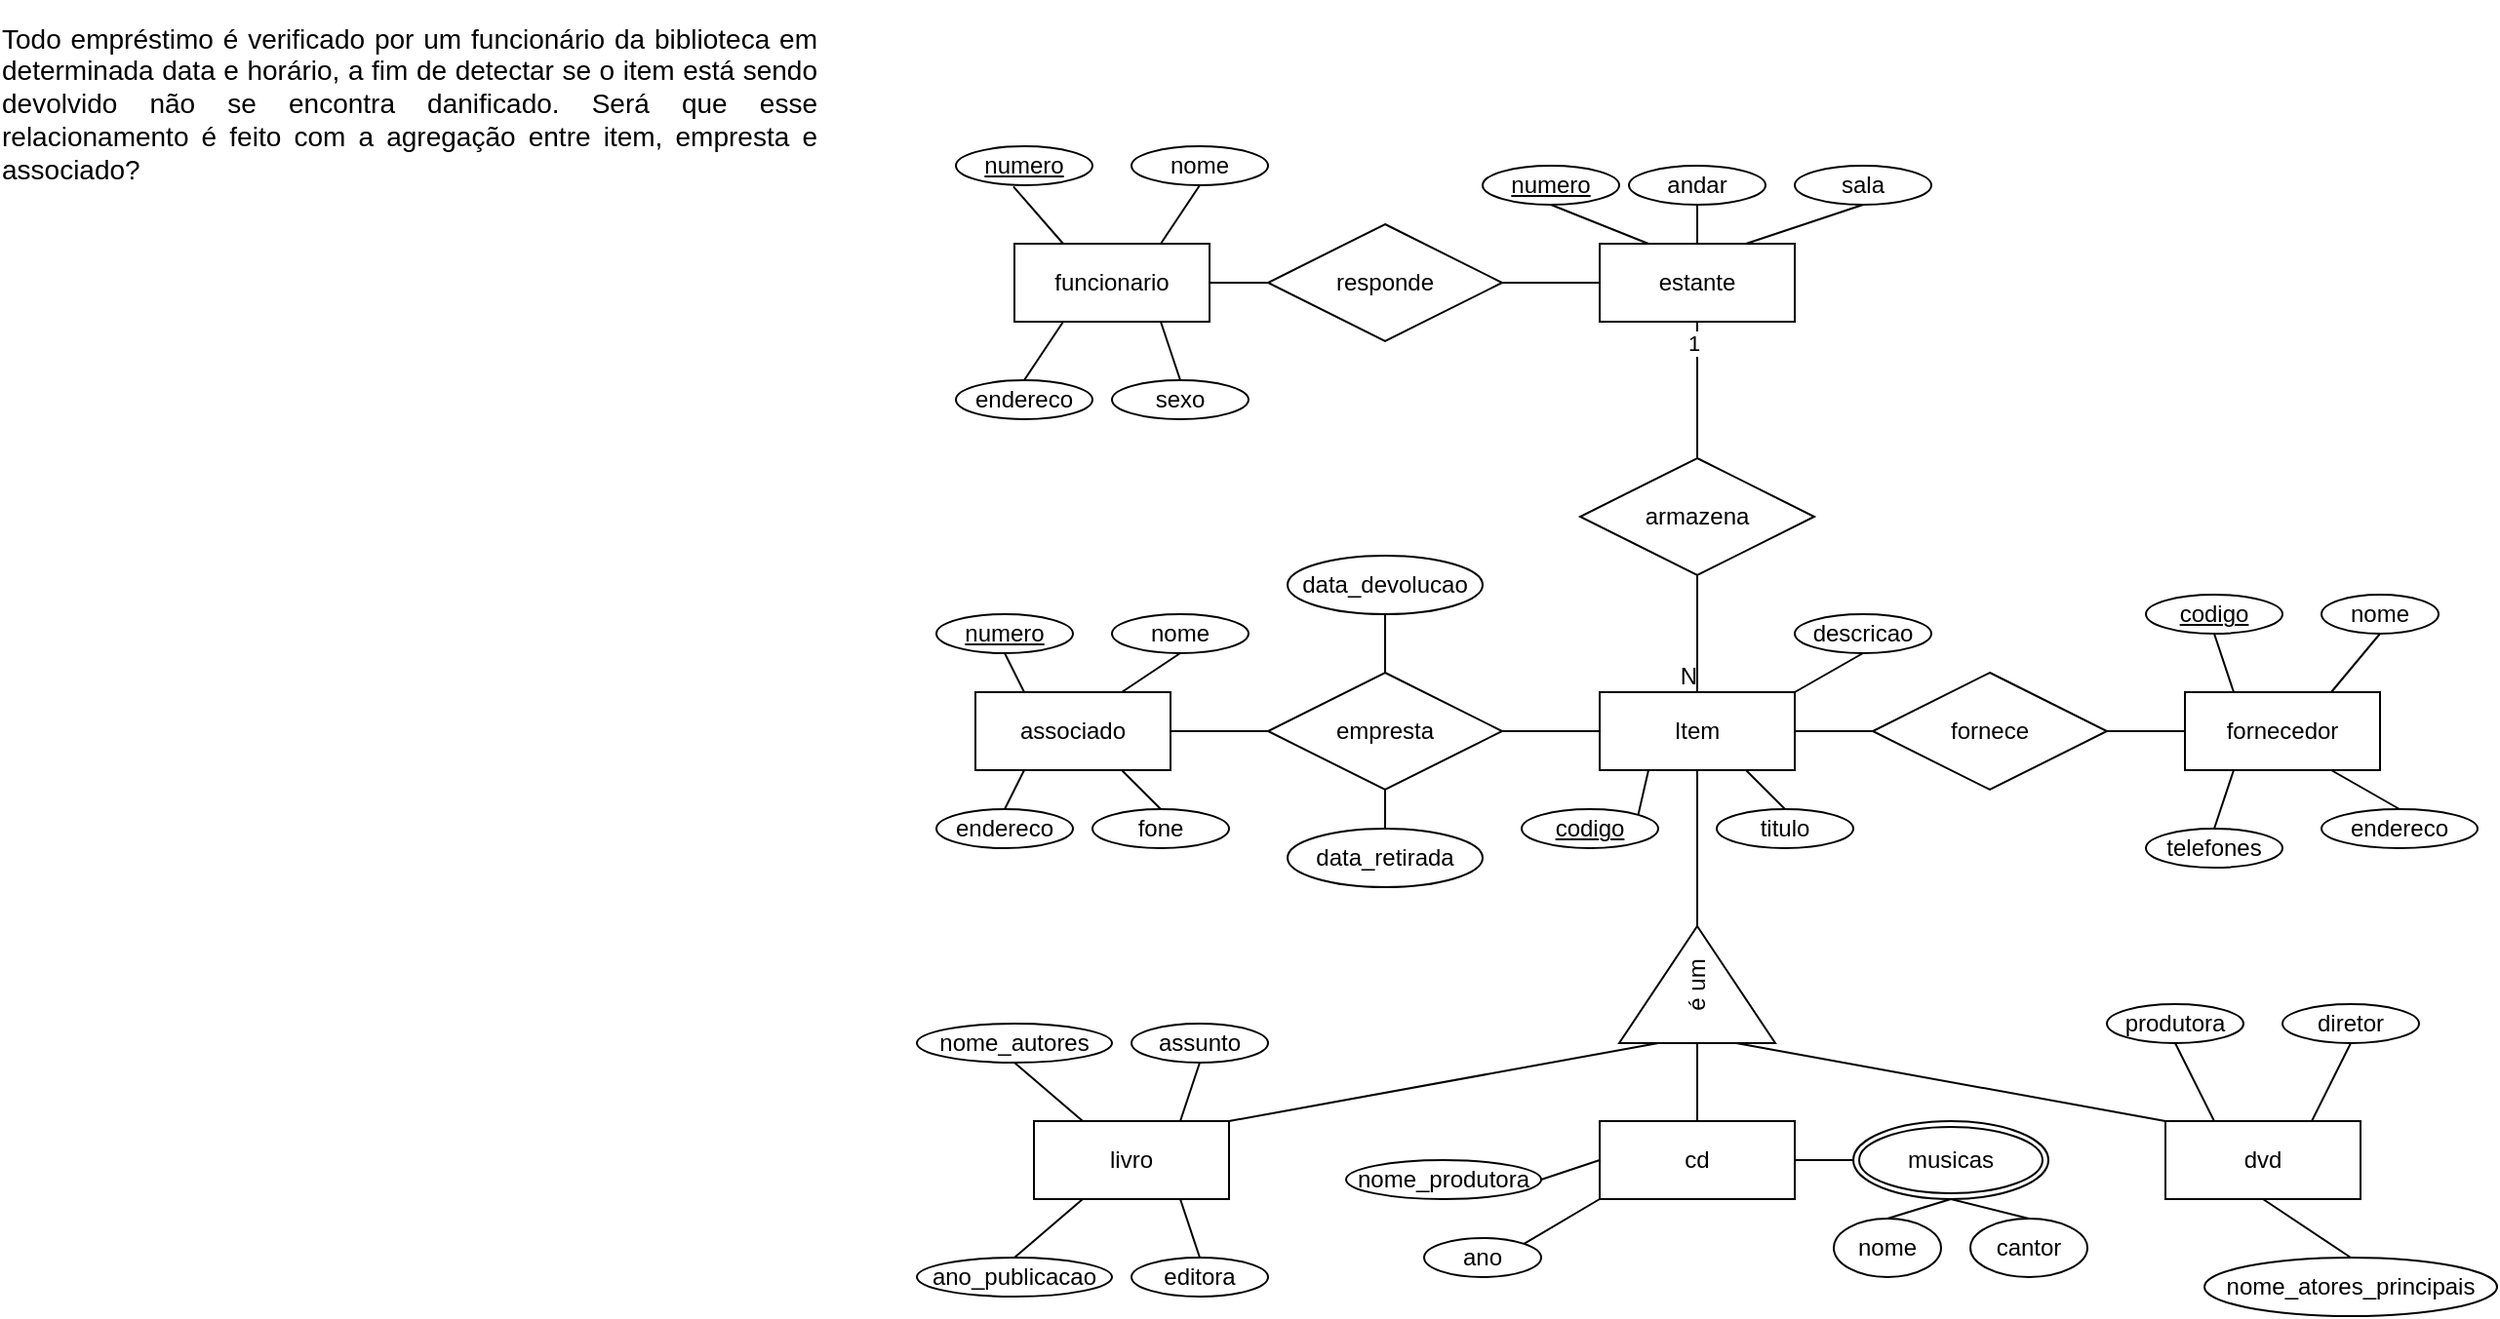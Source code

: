 <mxfile version="16.4.3" type="device"><diagram id="cQAyTQDAfZeIrpOZs2c7" name="Page-1"><mxGraphModel dx="1918" dy="501" grid="1" gridSize="10" guides="1" tooltips="1" connect="1" arrows="1" fold="1" page="1" pageScale="1" pageWidth="850" pageHeight="1100" math="0" shadow="0"><root><mxCell id="0"/><mxCell id="1" parent="0"/><mxCell id="7gH7NOUDw6KRt8-iW7Jw-1" value="&lt;div&gt;Item&lt;/div&gt;" style="whiteSpace=wrap;html=1;align=center;" vertex="1" parent="1"><mxGeometry x="340" y="370" width="100" height="40" as="geometry"/></mxCell><mxCell id="7gH7NOUDw6KRt8-iW7Jw-2" value="é um" style="triangle;whiteSpace=wrap;html=1;rotation=-90;textDirection=ltr;fontSize=12;" vertex="1" parent="1"><mxGeometry x="360" y="480" width="60" height="80" as="geometry"/></mxCell><mxCell id="7gH7NOUDw6KRt8-iW7Jw-3" value="cd" style="whiteSpace=wrap;html=1;align=center;" vertex="1" parent="1"><mxGeometry x="340" y="590" width="100" height="40" as="geometry"/></mxCell><mxCell id="7gH7NOUDw6KRt8-iW7Jw-4" value="livro" style="whiteSpace=wrap;html=1;align=center;" vertex="1" parent="1"><mxGeometry x="50" y="590" width="100" height="40" as="geometry"/></mxCell><mxCell id="7gH7NOUDw6KRt8-iW7Jw-5" value="dvd" style="whiteSpace=wrap;html=1;align=center;" vertex="1" parent="1"><mxGeometry x="630" y="590" width="100" height="40" as="geometry"/></mxCell><mxCell id="7gH7NOUDw6KRt8-iW7Jw-6" value="codigo" style="ellipse;whiteSpace=wrap;html=1;align=center;fontStyle=4;" vertex="1" parent="1"><mxGeometry x="300" y="430" width="70" height="20" as="geometry"/></mxCell><mxCell id="7gH7NOUDw6KRt8-iW7Jw-7" value="titulo" style="ellipse;whiteSpace=wrap;html=1;align=center;" vertex="1" parent="1"><mxGeometry x="400" y="430" width="70" height="20" as="geometry"/></mxCell><mxCell id="7gH7NOUDw6KRt8-iW7Jw-8" value="descricao" style="ellipse;whiteSpace=wrap;html=1;align=center;" vertex="1" parent="1"><mxGeometry x="440" y="330" width="70" height="20" as="geometry"/></mxCell><mxCell id="7gH7NOUDw6KRt8-iW7Jw-9" value="" style="endArrow=none;html=1;rounded=0;exitX=1;exitY=0;exitDx=0;exitDy=0;entryX=0.25;entryY=1;entryDx=0;entryDy=0;" edge="1" parent="1" source="7gH7NOUDw6KRt8-iW7Jw-6" target="7gH7NOUDw6KRt8-iW7Jw-1"><mxGeometry relative="1" as="geometry"><mxPoint x="340" y="570" as="sourcePoint"/><mxPoint x="500" y="570" as="targetPoint"/></mxGeometry></mxCell><mxCell id="7gH7NOUDw6KRt8-iW7Jw-10" value="" style="endArrow=none;html=1;rounded=0;exitX=0.5;exitY=0;exitDx=0;exitDy=0;entryX=0.75;entryY=1;entryDx=0;entryDy=0;" edge="1" parent="1" source="7gH7NOUDw6KRt8-iW7Jw-7" target="7gH7NOUDw6KRt8-iW7Jw-1"><mxGeometry relative="1" as="geometry"><mxPoint x="290" y="350" as="sourcePoint"/><mxPoint x="375" y="380" as="targetPoint"/></mxGeometry></mxCell><mxCell id="7gH7NOUDw6KRt8-iW7Jw-11" value="" style="endArrow=none;html=1;rounded=0;exitX=0.5;exitY=1;exitDx=0;exitDy=0;entryX=1;entryY=0;entryDx=0;entryDy=0;" edge="1" parent="1" source="7gH7NOUDw6KRt8-iW7Jw-8" target="7gH7NOUDw6KRt8-iW7Jw-1"><mxGeometry relative="1" as="geometry"><mxPoint x="300" y="360" as="sourcePoint"/><mxPoint x="385" y="390" as="targetPoint"/></mxGeometry></mxCell><mxCell id="7gH7NOUDw6KRt8-iW7Jw-12" value="" style="endArrow=none;html=1;rounded=0;exitX=0.5;exitY=1;exitDx=0;exitDy=0;entryX=1;entryY=0.5;entryDx=0;entryDy=0;" edge="1" parent="1" source="7gH7NOUDw6KRt8-iW7Jw-1" target="7gH7NOUDw6KRt8-iW7Jw-2"><mxGeometry relative="1" as="geometry"><mxPoint x="340" y="610" as="sourcePoint"/><mxPoint x="500" y="610" as="targetPoint"/></mxGeometry></mxCell><mxCell id="7gH7NOUDw6KRt8-iW7Jw-13" value="" style="endArrow=none;html=1;rounded=0;exitX=1;exitY=0;exitDx=0;exitDy=0;entryX=0;entryY=0.25;entryDx=0;entryDy=0;" edge="1" parent="1" source="7gH7NOUDw6KRt8-iW7Jw-4" target="7gH7NOUDw6KRt8-iW7Jw-2"><mxGeometry relative="1" as="geometry"><mxPoint x="310" y="410" as="sourcePoint"/><mxPoint x="395" y="440" as="targetPoint"/></mxGeometry></mxCell><mxCell id="7gH7NOUDw6KRt8-iW7Jw-14" value="" style="endArrow=none;html=1;rounded=0;exitX=0.5;exitY=0;exitDx=0;exitDy=0;entryX=0;entryY=0.5;entryDx=0;entryDy=0;" edge="1" parent="1" source="7gH7NOUDw6KRt8-iW7Jw-3" target="7gH7NOUDw6KRt8-iW7Jw-2"><mxGeometry relative="1" as="geometry"><mxPoint x="320" y="420" as="sourcePoint"/><mxPoint x="405" y="450" as="targetPoint"/></mxGeometry></mxCell><mxCell id="7gH7NOUDw6KRt8-iW7Jw-15" value="" style="endArrow=none;html=1;rounded=0;exitX=0;exitY=0;exitDx=0;exitDy=0;entryX=0;entryY=0.75;entryDx=0;entryDy=0;" edge="1" parent="1" source="7gH7NOUDw6KRt8-iW7Jw-5" target="7gH7NOUDw6KRt8-iW7Jw-2"><mxGeometry relative="1" as="geometry"><mxPoint x="330" y="430" as="sourcePoint"/><mxPoint x="415" y="460" as="targetPoint"/></mxGeometry></mxCell><mxCell id="7gH7NOUDw6KRt8-iW7Jw-16" value="nome_autores" style="ellipse;whiteSpace=wrap;html=1;align=center;" vertex="1" parent="1"><mxGeometry x="-10" y="540" width="100" height="20" as="geometry"/></mxCell><mxCell id="7gH7NOUDw6KRt8-iW7Jw-17" value="ano_publicacao" style="ellipse;whiteSpace=wrap;html=1;align=center;" vertex="1" parent="1"><mxGeometry x="-10" y="660" width="100" height="20" as="geometry"/></mxCell><mxCell id="7gH7NOUDw6KRt8-iW7Jw-18" value="assunto" style="ellipse;whiteSpace=wrap;html=1;align=center;" vertex="1" parent="1"><mxGeometry x="100" y="540" width="70" height="20" as="geometry"/></mxCell><mxCell id="7gH7NOUDw6KRt8-iW7Jw-19" value="editora" style="ellipse;whiteSpace=wrap;html=1;align=center;" vertex="1" parent="1"><mxGeometry x="100" y="660" width="70" height="20" as="geometry"/></mxCell><mxCell id="7gH7NOUDw6KRt8-iW7Jw-20" value="" style="endArrow=none;html=1;rounded=0;exitX=0.5;exitY=1;exitDx=0;exitDy=0;entryX=0.25;entryY=0;entryDx=0;entryDy=0;" edge="1" parent="1" source="7gH7NOUDw6KRt8-iW7Jw-16" target="7gH7NOUDw6KRt8-iW7Jw-4"><mxGeometry relative="1" as="geometry"><mxPoint x="340" y="660" as="sourcePoint"/><mxPoint x="500" y="660" as="targetPoint"/></mxGeometry></mxCell><mxCell id="7gH7NOUDw6KRt8-iW7Jw-21" value="" style="endArrow=none;html=1;rounded=0;exitX=0.75;exitY=0;exitDx=0;exitDy=0;entryX=0.5;entryY=1;entryDx=0;entryDy=0;" edge="1" parent="1" source="7gH7NOUDw6KRt8-iW7Jw-4" target="7gH7NOUDw6KRt8-iW7Jw-18"><mxGeometry relative="1" as="geometry"><mxPoint x="50" y="550" as="sourcePoint"/><mxPoint x="90" y="560" as="targetPoint"/></mxGeometry></mxCell><mxCell id="7gH7NOUDw6KRt8-iW7Jw-22" value="" style="endArrow=none;html=1;rounded=0;exitX=0.25;exitY=1;exitDx=0;exitDy=0;entryX=0.5;entryY=0;entryDx=0;entryDy=0;" edge="1" parent="1" source="7gH7NOUDw6KRt8-iW7Jw-4" target="7gH7NOUDw6KRt8-iW7Jw-17"><mxGeometry relative="1" as="geometry"><mxPoint x="135" y="600" as="sourcePoint"/><mxPoint x="160" y="550" as="targetPoint"/></mxGeometry></mxCell><mxCell id="7gH7NOUDw6KRt8-iW7Jw-23" value="" style="endArrow=none;html=1;rounded=0;exitX=0.75;exitY=1;exitDx=0;exitDy=0;entryX=0.5;entryY=0;entryDx=0;entryDy=0;" edge="1" parent="1" source="7gH7NOUDw6KRt8-iW7Jw-4" target="7gH7NOUDw6KRt8-iW7Jw-19"><mxGeometry relative="1" as="geometry"><mxPoint x="85" y="640" as="sourcePoint"/><mxPoint x="50" y="670" as="targetPoint"/></mxGeometry></mxCell><mxCell id="7gH7NOUDw6KRt8-iW7Jw-24" value="nome_produtora" style="ellipse;whiteSpace=wrap;html=1;align=center;" vertex="1" parent="1"><mxGeometry x="210" y="610" width="100" height="20" as="geometry"/></mxCell><mxCell id="7gH7NOUDw6KRt8-iW7Jw-25" value="ano" style="ellipse;whiteSpace=wrap;html=1;align=center;" vertex="1" parent="1"><mxGeometry x="250" y="650" width="60" height="20" as="geometry"/></mxCell><mxCell id="7gH7NOUDw6KRt8-iW7Jw-26" value="musicas" style="ellipse;shape=doubleEllipse;margin=3;whiteSpace=wrap;html=1;align=center;" vertex="1" parent="1"><mxGeometry x="470" y="590" width="100" height="40" as="geometry"/></mxCell><mxCell id="7gH7NOUDw6KRt8-iW7Jw-27" value="" style="endArrow=none;html=1;rounded=0;exitX=1;exitY=0.5;exitDx=0;exitDy=0;entryX=0;entryY=0.5;entryDx=0;entryDy=0;" edge="1" parent="1" source="7gH7NOUDw6KRt8-iW7Jw-24" target="7gH7NOUDw6KRt8-iW7Jw-3"><mxGeometry relative="1" as="geometry"><mxPoint x="340" y="660" as="sourcePoint"/><mxPoint x="500" y="660" as="targetPoint"/></mxGeometry></mxCell><mxCell id="7gH7NOUDw6KRt8-iW7Jw-28" value="" style="endArrow=none;html=1;rounded=0;exitX=1;exitY=0.5;exitDx=0;exitDy=0;entryX=0;entryY=0.5;entryDx=0;entryDy=0;" edge="1" parent="1" source="7gH7NOUDw6KRt8-iW7Jw-3" target="7gH7NOUDw6KRt8-iW7Jw-26"><mxGeometry relative="1" as="geometry"><mxPoint x="320" y="620" as="sourcePoint"/><mxPoint x="350" y="620" as="targetPoint"/></mxGeometry></mxCell><mxCell id="7gH7NOUDw6KRt8-iW7Jw-29" value="" style="endArrow=none;html=1;rounded=0;exitX=1;exitY=0;exitDx=0;exitDy=0;entryX=0;entryY=1;entryDx=0;entryDy=0;" edge="1" parent="1" source="7gH7NOUDw6KRt8-iW7Jw-25" target="7gH7NOUDw6KRt8-iW7Jw-3"><mxGeometry relative="1" as="geometry"><mxPoint x="330" y="630" as="sourcePoint"/><mxPoint x="360" y="630" as="targetPoint"/></mxGeometry></mxCell><mxCell id="7gH7NOUDw6KRt8-iW7Jw-30" value="produtora" style="ellipse;whiteSpace=wrap;html=1;align=center;" vertex="1" parent="1"><mxGeometry x="600" y="530" width="70" height="20" as="geometry"/></mxCell><mxCell id="7gH7NOUDw6KRt8-iW7Jw-31" value="diretor" style="ellipse;whiteSpace=wrap;html=1;align=center;" vertex="1" parent="1"><mxGeometry x="690" y="530" width="70" height="20" as="geometry"/></mxCell><mxCell id="7gH7NOUDw6KRt8-iW7Jw-32" value="nome_atores_principais" style="ellipse;whiteSpace=wrap;html=1;align=center;" vertex="1" parent="1"><mxGeometry x="650" y="660" width="150" height="30" as="geometry"/></mxCell><mxCell id="7gH7NOUDw6KRt8-iW7Jw-33" value="" style="endArrow=none;html=1;rounded=0;exitX=0.5;exitY=1;exitDx=0;exitDy=0;entryX=0.5;entryY=0;entryDx=0;entryDy=0;" edge="1" parent="1" source="7gH7NOUDw6KRt8-iW7Jw-5" target="7gH7NOUDw6KRt8-iW7Jw-32"><mxGeometry relative="1" as="geometry"><mxPoint x="570" y="679.5" as="sourcePoint"/><mxPoint x="600" y="679.5" as="targetPoint"/></mxGeometry></mxCell><mxCell id="7gH7NOUDw6KRt8-iW7Jw-34" value="" style="endArrow=none;html=1;rounded=0;exitX=0.5;exitY=1;exitDx=0;exitDy=0;entryX=0.25;entryY=0;entryDx=0;entryDy=0;" edge="1" parent="1" source="7gH7NOUDw6KRt8-iW7Jw-30" target="7gH7NOUDw6KRt8-iW7Jw-5"><mxGeometry relative="1" as="geometry"><mxPoint x="650" y="570" as="sourcePoint"/><mxPoint x="680" y="570" as="targetPoint"/></mxGeometry></mxCell><mxCell id="7gH7NOUDw6KRt8-iW7Jw-35" value="" style="endArrow=none;html=1;rounded=0;exitX=0.5;exitY=1;exitDx=0;exitDy=0;entryX=0.75;entryY=0;entryDx=0;entryDy=0;" edge="1" parent="1" source="7gH7NOUDw6KRt8-iW7Jw-31" target="7gH7NOUDw6KRt8-iW7Jw-5"><mxGeometry relative="1" as="geometry"><mxPoint x="630" y="560" as="sourcePoint"/><mxPoint x="665" y="600" as="targetPoint"/></mxGeometry></mxCell><mxCell id="7gH7NOUDw6KRt8-iW7Jw-36" value="nome" style="ellipse;whiteSpace=wrap;html=1;align=center;" vertex="1" parent="1"><mxGeometry x="460" y="640" width="55" height="30" as="geometry"/></mxCell><mxCell id="7gH7NOUDw6KRt8-iW7Jw-37" value="cantor" style="ellipse;whiteSpace=wrap;html=1;align=center;" vertex="1" parent="1"><mxGeometry x="530" y="640" width="60" height="30" as="geometry"/></mxCell><mxCell id="7gH7NOUDw6KRt8-iW7Jw-39" value="" style="endArrow=none;html=1;rounded=0;exitX=0.5;exitY=1;exitDx=0;exitDy=0;entryX=0.5;entryY=0;entryDx=0;entryDy=0;" edge="1" parent="1" source="7gH7NOUDw6KRt8-iW7Jw-26" target="7gH7NOUDw6KRt8-iW7Jw-36"><mxGeometry relative="1" as="geometry"><mxPoint x="420" y="659" as="sourcePoint"/><mxPoint x="450" y="659" as="targetPoint"/></mxGeometry></mxCell><mxCell id="7gH7NOUDw6KRt8-iW7Jw-40" value="" style="endArrow=none;html=1;rounded=0;exitX=0.5;exitY=0;exitDx=0;exitDy=0;entryX=0.5;entryY=1;entryDx=0;entryDy=0;" edge="1" parent="1" source="7gH7NOUDw6KRt8-iW7Jw-37" target="7gH7NOUDw6KRt8-iW7Jw-26"><mxGeometry relative="1" as="geometry"><mxPoint x="460" y="630" as="sourcePoint"/><mxPoint x="600" y="620" as="targetPoint"/></mxGeometry></mxCell><mxCell id="7gH7NOUDw6KRt8-iW7Jw-41" value="fornecedor" style="whiteSpace=wrap;html=1;align=center;" vertex="1" parent="1"><mxGeometry x="640" y="370" width="100" height="40" as="geometry"/></mxCell><mxCell id="7gH7NOUDw6KRt8-iW7Jw-42" value="fornece" style="shape=rhombus;perimeter=rhombusPerimeter;whiteSpace=wrap;html=1;align=center;" vertex="1" parent="1"><mxGeometry x="480" y="360" width="120" height="60" as="geometry"/></mxCell><mxCell id="7gH7NOUDw6KRt8-iW7Jw-43" value="codigo" style="ellipse;whiteSpace=wrap;html=1;align=center;fontStyle=4;" vertex="1" parent="1"><mxGeometry x="620" y="320" width="70" height="20" as="geometry"/></mxCell><mxCell id="7gH7NOUDw6KRt8-iW7Jw-44" value="telefones" style="ellipse;whiteSpace=wrap;html=1;align=center;" vertex="1" parent="1"><mxGeometry x="620" y="440" width="70" height="20" as="geometry"/></mxCell><mxCell id="7gH7NOUDw6KRt8-iW7Jw-45" value="endereco" style="ellipse;whiteSpace=wrap;html=1;align=center;" vertex="1" parent="1"><mxGeometry x="710" y="430" width="80" height="20" as="geometry"/></mxCell><mxCell id="7gH7NOUDw6KRt8-iW7Jw-46" value="nome" style="ellipse;whiteSpace=wrap;html=1;align=center;" vertex="1" parent="1"><mxGeometry x="710" y="320" width="60" height="20" as="geometry"/></mxCell><mxCell id="7gH7NOUDw6KRt8-iW7Jw-47" value="" style="endArrow=none;html=1;rounded=0;entryX=0;entryY=0.5;entryDx=0;entryDy=0;exitX=1;exitY=0.5;exitDx=0;exitDy=0;" edge="1" parent="1" source="7gH7NOUDw6KRt8-iW7Jw-1" target="7gH7NOUDw6KRt8-iW7Jw-42"><mxGeometry relative="1" as="geometry"><mxPoint x="340" y="550" as="sourcePoint"/><mxPoint x="500" y="550" as="targetPoint"/></mxGeometry></mxCell><mxCell id="7gH7NOUDw6KRt8-iW7Jw-48" value="" style="endArrow=none;html=1;rounded=0;entryX=0;entryY=0.5;entryDx=0;entryDy=0;exitX=1;exitY=0.5;exitDx=0;exitDy=0;" edge="1" parent="1" source="7gH7NOUDw6KRt8-iW7Jw-42" target="7gH7NOUDw6KRt8-iW7Jw-41"><mxGeometry relative="1" as="geometry"><mxPoint x="450" y="400" as="sourcePoint"/><mxPoint x="490" y="400" as="targetPoint"/></mxGeometry></mxCell><mxCell id="7gH7NOUDw6KRt8-iW7Jw-49" value="" style="endArrow=none;html=1;rounded=0;entryX=0.5;entryY=1;entryDx=0;entryDy=0;exitX=0.25;exitY=0;exitDx=0;exitDy=0;" edge="1" parent="1" source="7gH7NOUDw6KRt8-iW7Jw-41" target="7gH7NOUDw6KRt8-iW7Jw-43"><mxGeometry relative="1" as="geometry"><mxPoint x="460" y="410" as="sourcePoint"/><mxPoint x="500" y="410" as="targetPoint"/></mxGeometry></mxCell><mxCell id="7gH7NOUDw6KRt8-iW7Jw-50" value="" style="endArrow=none;html=1;rounded=0;entryX=0.5;entryY=1;entryDx=0;entryDy=0;exitX=0.75;exitY=0;exitDx=0;exitDy=0;" edge="1" parent="1" source="7gH7NOUDw6KRt8-iW7Jw-41" target="7gH7NOUDw6KRt8-iW7Jw-46"><mxGeometry relative="1" as="geometry"><mxPoint x="675" y="380" as="sourcePoint"/><mxPoint x="660" y="350" as="targetPoint"/></mxGeometry></mxCell><mxCell id="7gH7NOUDw6KRt8-iW7Jw-51" value="" style="endArrow=none;html=1;rounded=0;entryX=0.25;entryY=1;entryDx=0;entryDy=0;exitX=0.5;exitY=0;exitDx=0;exitDy=0;" edge="1" parent="1" source="7gH7NOUDw6KRt8-iW7Jw-44" target="7gH7NOUDw6KRt8-iW7Jw-41"><mxGeometry relative="1" as="geometry"><mxPoint x="675" y="380" as="sourcePoint"/><mxPoint x="650" y="350" as="targetPoint"/></mxGeometry></mxCell><mxCell id="7gH7NOUDw6KRt8-iW7Jw-52" value="" style="endArrow=none;html=1;rounded=0;entryX=0.5;entryY=0;entryDx=0;entryDy=0;exitX=0.75;exitY=1;exitDx=0;exitDy=0;" edge="1" parent="1" source="7gH7NOUDw6KRt8-iW7Jw-41" target="7gH7NOUDw6KRt8-iW7Jw-45"><mxGeometry relative="1" as="geometry"><mxPoint x="725" y="380" as="sourcePoint"/><mxPoint x="770" y="350" as="targetPoint"/></mxGeometry></mxCell><mxCell id="7gH7NOUDw6KRt8-iW7Jw-53" value="associado" style="whiteSpace=wrap;html=1;align=center;" vertex="1" parent="1"><mxGeometry x="20" y="370" width="100" height="40" as="geometry"/></mxCell><mxCell id="7gH7NOUDw6KRt8-iW7Jw-54" value="empresta" style="shape=rhombus;perimeter=rhombusPerimeter;whiteSpace=wrap;html=1;align=center;" vertex="1" parent="1"><mxGeometry x="170" y="360" width="120" height="60" as="geometry"/></mxCell><mxCell id="7gH7NOUDw6KRt8-iW7Jw-55" value="" style="endArrow=none;html=1;rounded=0;entryX=0;entryY=0.5;entryDx=0;entryDy=0;exitX=1;exitY=0.5;exitDx=0;exitDy=0;" edge="1" parent="1" source="7gH7NOUDw6KRt8-iW7Jw-53" target="7gH7NOUDw6KRt8-iW7Jw-54"><mxGeometry relative="1" as="geometry"><mxPoint x="115" y="430" as="sourcePoint"/><mxPoint x="155" y="430" as="targetPoint"/></mxGeometry></mxCell><mxCell id="7gH7NOUDw6KRt8-iW7Jw-56" value="" style="endArrow=none;html=1;rounded=0;entryX=0;entryY=0.5;entryDx=0;entryDy=0;exitX=1;exitY=0.5;exitDx=0;exitDy=0;" edge="1" parent="1" source="7gH7NOUDw6KRt8-iW7Jw-54" target="7gH7NOUDw6KRt8-iW7Jw-1"><mxGeometry relative="1" as="geometry"><mxPoint x="190" y="440" as="sourcePoint"/><mxPoint x="240" y="440" as="targetPoint"/></mxGeometry></mxCell><mxCell id="7gH7NOUDw6KRt8-iW7Jw-57" value="numero" style="ellipse;whiteSpace=wrap;html=1;align=center;fontStyle=4;" vertex="1" parent="1"><mxGeometry y="330" width="70" height="20" as="geometry"/></mxCell><mxCell id="7gH7NOUDw6KRt8-iW7Jw-58" value="fone" style="ellipse;whiteSpace=wrap;html=1;align=center;" vertex="1" parent="1"><mxGeometry x="80" y="430" width="70" height="20" as="geometry"/></mxCell><mxCell id="7gH7NOUDw6KRt8-iW7Jw-60" value="endereco" style="ellipse;whiteSpace=wrap;html=1;align=center;" vertex="1" parent="1"><mxGeometry y="430" width="70" height="20" as="geometry"/></mxCell><mxCell id="7gH7NOUDw6KRt8-iW7Jw-61" value="nome" style="ellipse;whiteSpace=wrap;html=1;align=center;" vertex="1" parent="1"><mxGeometry x="90" y="330" width="70" height="20" as="geometry"/></mxCell><mxCell id="7gH7NOUDw6KRt8-iW7Jw-62" value="" style="endArrow=none;html=1;rounded=0;exitX=0.5;exitY=1;exitDx=0;exitDy=0;entryX=0.25;entryY=0;entryDx=0;entryDy=0;" edge="1" parent="1" source="7gH7NOUDw6KRt8-iW7Jw-57" target="7gH7NOUDw6KRt8-iW7Jw-53"><mxGeometry relative="1" as="geometry"><mxPoint x="340" y="490" as="sourcePoint"/><mxPoint x="500" y="490" as="targetPoint"/></mxGeometry></mxCell><mxCell id="7gH7NOUDw6KRt8-iW7Jw-63" value="" style="endArrow=none;html=1;rounded=0;exitX=0.5;exitY=1;exitDx=0;exitDy=0;entryX=0.75;entryY=0;entryDx=0;entryDy=0;" edge="1" parent="1" source="7gH7NOUDw6KRt8-iW7Jw-61" target="7gH7NOUDw6KRt8-iW7Jw-53"><mxGeometry relative="1" as="geometry"><mxPoint x="45" y="360" as="sourcePoint"/><mxPoint x="55" y="380" as="targetPoint"/></mxGeometry></mxCell><mxCell id="7gH7NOUDw6KRt8-iW7Jw-64" value="" style="endArrow=none;html=1;rounded=0;exitX=0.5;exitY=0;exitDx=0;exitDy=0;entryX=0.75;entryY=1;entryDx=0;entryDy=0;" edge="1" parent="1" source="7gH7NOUDw6KRt8-iW7Jw-58" target="7gH7NOUDw6KRt8-iW7Jw-53"><mxGeometry relative="1" as="geometry"><mxPoint x="135" y="360" as="sourcePoint"/><mxPoint x="105" y="380" as="targetPoint"/></mxGeometry></mxCell><mxCell id="7gH7NOUDw6KRt8-iW7Jw-65" value="" style="endArrow=none;html=1;rounded=0;exitX=0.5;exitY=0;exitDx=0;exitDy=0;entryX=0.25;entryY=1;entryDx=0;entryDy=0;" edge="1" parent="1" source="7gH7NOUDw6KRt8-iW7Jw-60" target="7gH7NOUDw6KRt8-iW7Jw-53"><mxGeometry relative="1" as="geometry"><mxPoint x="135" y="440" as="sourcePoint"/><mxPoint x="105" y="420" as="targetPoint"/></mxGeometry></mxCell><mxCell id="7gH7NOUDw6KRt8-iW7Jw-67" value="data_retirada" style="ellipse;whiteSpace=wrap;html=1;align=center;" vertex="1" parent="1"><mxGeometry x="180" y="440" width="100" height="30" as="geometry"/></mxCell><mxCell id="7gH7NOUDw6KRt8-iW7Jw-69" value="data_devolucao" style="ellipse;whiteSpace=wrap;html=1;align=center;" vertex="1" parent="1"><mxGeometry x="180" y="300" width="100" height="30" as="geometry"/></mxCell><mxCell id="7gH7NOUDw6KRt8-iW7Jw-70" value="" style="endArrow=none;html=1;rounded=0;exitX=0.5;exitY=0;exitDx=0;exitDy=0;entryX=0.5;entryY=1;entryDx=0;entryDy=0;" edge="1" parent="1" source="7gH7NOUDw6KRt8-iW7Jw-67" target="7gH7NOUDw6KRt8-iW7Jw-54"><mxGeometry relative="1" as="geometry"><mxPoint x="369.749" y="442.929" as="sourcePoint"/><mxPoint x="375" y="420" as="targetPoint"/></mxGeometry></mxCell><mxCell id="7gH7NOUDw6KRt8-iW7Jw-71" value="" style="endArrow=none;html=1;rounded=0;entryX=0.5;entryY=1;entryDx=0;entryDy=0;exitX=0.5;exitY=0;exitDx=0;exitDy=0;" edge="1" parent="1" source="7gH7NOUDw6KRt8-iW7Jw-54" target="7gH7NOUDw6KRt8-iW7Jw-69"><mxGeometry relative="1" as="geometry"><mxPoint x="260" y="350" as="sourcePoint"/><mxPoint x="240" y="430" as="targetPoint"/></mxGeometry></mxCell><mxCell id="7gH7NOUDw6KRt8-iW7Jw-73" value="armazena" style="shape=rhombus;perimeter=rhombusPerimeter;whiteSpace=wrap;html=1;align=center;" vertex="1" parent="1"><mxGeometry x="330" y="250" width="120" height="60" as="geometry"/></mxCell><mxCell id="7gH7NOUDw6KRt8-iW7Jw-74" value="estante" style="whiteSpace=wrap;html=1;align=center;" vertex="1" parent="1"><mxGeometry x="340" y="140" width="100" height="40" as="geometry"/></mxCell><mxCell id="7gH7NOUDw6KRt8-iW7Jw-77" value="numero" style="ellipse;whiteSpace=wrap;html=1;align=center;fontStyle=4;" vertex="1" parent="1"><mxGeometry x="280" y="100" width="70" height="20" as="geometry"/></mxCell><mxCell id="7gH7NOUDw6KRt8-iW7Jw-78" value="andar" style="ellipse;whiteSpace=wrap;html=1;align=center;" vertex="1" parent="1"><mxGeometry x="355" y="100" width="70" height="20" as="geometry"/></mxCell><mxCell id="7gH7NOUDw6KRt8-iW7Jw-79" value="sala" style="ellipse;whiteSpace=wrap;html=1;align=center;" vertex="1" parent="1"><mxGeometry x="440" y="100" width="70" height="20" as="geometry"/></mxCell><mxCell id="7gH7NOUDw6KRt8-iW7Jw-81" value="" style="endArrow=none;html=1;rounded=0;exitX=0.25;exitY=0;exitDx=0;exitDy=0;entryX=0.5;entryY=1;entryDx=0;entryDy=0;" edge="1" parent="1" source="7gH7NOUDw6KRt8-iW7Jw-74" target="7gH7NOUDw6KRt8-iW7Jw-77"><mxGeometry relative="1" as="geometry"><mxPoint x="400" y="260" as="sourcePoint"/><mxPoint x="400" y="190" as="targetPoint"/></mxGeometry></mxCell><mxCell id="7gH7NOUDw6KRt8-iW7Jw-82" value="" style="endArrow=none;html=1;rounded=0;exitX=0.5;exitY=0;exitDx=0;exitDy=0;entryX=0.5;entryY=1;entryDx=0;entryDy=0;" edge="1" parent="1" source="7gH7NOUDw6KRt8-iW7Jw-74" target="7gH7NOUDw6KRt8-iW7Jw-78"><mxGeometry relative="1" as="geometry"><mxPoint x="375" y="150" as="sourcePoint"/><mxPoint x="325" y="130" as="targetPoint"/></mxGeometry></mxCell><mxCell id="7gH7NOUDw6KRt8-iW7Jw-83" value="" style="endArrow=none;html=1;rounded=0;exitX=0.75;exitY=0;exitDx=0;exitDy=0;entryX=0.5;entryY=1;entryDx=0;entryDy=0;" edge="1" parent="1" source="7gH7NOUDw6KRt8-iW7Jw-74" target="7gH7NOUDw6KRt8-iW7Jw-79"><mxGeometry relative="1" as="geometry"><mxPoint x="385" y="160" as="sourcePoint"/><mxPoint x="335" y="140" as="targetPoint"/></mxGeometry></mxCell><mxCell id="7gH7NOUDw6KRt8-iW7Jw-84" value="" style="endArrow=none;html=1;rounded=0;exitX=0.5;exitY=1;exitDx=0;exitDy=0;entryX=0.5;entryY=0;entryDx=0;entryDy=0;" edge="1" parent="1" source="7gH7NOUDw6KRt8-iW7Jw-73" target="7gH7NOUDw6KRt8-iW7Jw-1"><mxGeometry relative="1" as="geometry"><mxPoint x="340" y="360" as="sourcePoint"/><mxPoint x="500" y="360" as="targetPoint"/></mxGeometry></mxCell><mxCell id="7gH7NOUDw6KRt8-iW7Jw-85" value="N" style="resizable=0;html=1;align=right;verticalAlign=bottom;" connectable="0" vertex="1" parent="7gH7NOUDw6KRt8-iW7Jw-84"><mxGeometry x="1" relative="1" as="geometry"/></mxCell><mxCell id="7gH7NOUDw6KRt8-iW7Jw-86" value="" style="endArrow=none;html=1;rounded=0;entryX=0.5;entryY=1;entryDx=0;entryDy=0;exitX=0.5;exitY=0;exitDx=0;exitDy=0;" edge="1" parent="1" source="7gH7NOUDw6KRt8-iW7Jw-73" target="7gH7NOUDw6KRt8-iW7Jw-74"><mxGeometry relative="1" as="geometry"><mxPoint x="480" y="210" as="sourcePoint"/><mxPoint x="500" y="360" as="targetPoint"/></mxGeometry></mxCell><mxCell id="7gH7NOUDw6KRt8-iW7Jw-88" value="1" style="edgeLabel;html=1;align=center;verticalAlign=middle;resizable=0;points=[];" vertex="1" connectable="0" parent="7gH7NOUDw6KRt8-iW7Jw-86"><mxGeometry x="0.686" y="2" relative="1" as="geometry"><mxPoint as="offset"/></mxGeometry></mxCell><mxCell id="7gH7NOUDw6KRt8-iW7Jw-89" value="funcionario" style="whiteSpace=wrap;html=1;align=center;" vertex="1" parent="1"><mxGeometry x="40" y="140" width="100" height="40" as="geometry"/></mxCell><mxCell id="7gH7NOUDw6KRt8-iW7Jw-90" value="responde" style="shape=rhombus;perimeter=rhombusPerimeter;whiteSpace=wrap;html=1;align=center;" vertex="1" parent="1"><mxGeometry x="170" y="130" width="120" height="60" as="geometry"/></mxCell><mxCell id="7gH7NOUDw6KRt8-iW7Jw-91" value="numero" style="ellipse;whiteSpace=wrap;html=1;align=center;fontStyle=4;" vertex="1" parent="1"><mxGeometry x="10" y="90" width="70" height="20" as="geometry"/></mxCell><mxCell id="7gH7NOUDw6KRt8-iW7Jw-92" value="nome" style="ellipse;whiteSpace=wrap;html=1;align=center;" vertex="1" parent="1"><mxGeometry x="100" y="90" width="70" height="20" as="geometry"/></mxCell><mxCell id="7gH7NOUDw6KRt8-iW7Jw-93" value="endereco" style="ellipse;whiteSpace=wrap;html=1;align=center;" vertex="1" parent="1"><mxGeometry x="10" y="210" width="70" height="20" as="geometry"/></mxCell><mxCell id="7gH7NOUDw6KRt8-iW7Jw-94" value="sexo" style="ellipse;whiteSpace=wrap;html=1;align=center;" vertex="1" parent="1"><mxGeometry x="90" y="210" width="70" height="20" as="geometry"/></mxCell><mxCell id="7gH7NOUDw6KRt8-iW7Jw-95" value="" style="endArrow=none;html=1;rounded=0;exitX=0.421;exitY=1.033;exitDx=0;exitDy=0;exitPerimeter=0;entryX=0.25;entryY=0;entryDx=0;entryDy=0;" edge="1" parent="1" source="7gH7NOUDw6KRt8-iW7Jw-91" target="7gH7NOUDw6KRt8-iW7Jw-89"><mxGeometry relative="1" as="geometry"><mxPoint x="340" y="300" as="sourcePoint"/><mxPoint x="500" y="300" as="targetPoint"/></mxGeometry></mxCell><mxCell id="7gH7NOUDw6KRt8-iW7Jw-96" value="" style="endArrow=none;html=1;rounded=0;exitX=0.5;exitY=1;exitDx=0;exitDy=0;entryX=0.75;entryY=0;entryDx=0;entryDy=0;" edge="1" parent="1" source="7gH7NOUDw6KRt8-iW7Jw-92" target="7gH7NOUDw6KRt8-iW7Jw-89"><mxGeometry relative="1" as="geometry"><mxPoint x="44.47" y="120.66" as="sourcePoint"/><mxPoint x="75" y="150" as="targetPoint"/></mxGeometry></mxCell><mxCell id="7gH7NOUDw6KRt8-iW7Jw-97" value="" style="endArrow=none;html=1;rounded=0;exitX=0.25;exitY=1;exitDx=0;exitDy=0;entryX=0.5;entryY=0;entryDx=0;entryDy=0;" edge="1" parent="1" source="7gH7NOUDw6KRt8-iW7Jw-89" target="7gH7NOUDw6KRt8-iW7Jw-93"><mxGeometry relative="1" as="geometry"><mxPoint x="54.47" y="130.66" as="sourcePoint"/><mxPoint x="85" y="160" as="targetPoint"/></mxGeometry></mxCell><mxCell id="7gH7NOUDw6KRt8-iW7Jw-98" value="" style="endArrow=none;html=1;rounded=0;exitX=0.75;exitY=1;exitDx=0;exitDy=0;entryX=0.5;entryY=0;entryDx=0;entryDy=0;" edge="1" parent="1" source="7gH7NOUDw6KRt8-iW7Jw-89" target="7gH7NOUDw6KRt8-iW7Jw-94"><mxGeometry relative="1" as="geometry"><mxPoint x="64.47" y="140.66" as="sourcePoint"/><mxPoint x="95" y="170" as="targetPoint"/></mxGeometry></mxCell><mxCell id="7gH7NOUDw6KRt8-iW7Jw-99" value="" style="endArrow=none;html=1;rounded=0;entryX=0;entryY=0.5;entryDx=0;entryDy=0;exitX=1;exitY=0.5;exitDx=0;exitDy=0;" edge="1" parent="1" source="7gH7NOUDw6KRt8-iW7Jw-90" target="7gH7NOUDw6KRt8-iW7Jw-74"><mxGeometry relative="1" as="geometry"><mxPoint x="340" y="300" as="sourcePoint"/><mxPoint x="500" y="300" as="targetPoint"/></mxGeometry></mxCell><mxCell id="7gH7NOUDw6KRt8-iW7Jw-100" value="" style="endArrow=none;html=1;rounded=0;entryX=0;entryY=0.5;entryDx=0;entryDy=0;exitX=1;exitY=0.5;exitDx=0;exitDy=0;" edge="1" parent="1" source="7gH7NOUDw6KRt8-iW7Jw-89" target="7gH7NOUDw6KRt8-iW7Jw-90"><mxGeometry relative="1" as="geometry"><mxPoint x="300" y="170" as="sourcePoint"/><mxPoint x="350" y="170" as="targetPoint"/></mxGeometry></mxCell><mxCell id="7gH7NOUDw6KRt8-iW7Jw-101" value="&lt;div align=&quot;justify&quot;&gt;&lt;font style=&quot;font-size: 14px&quot;&gt;Todo empréstimo é verificado por um funcionário da biblioteca em determinada data e horário, a fim de detectar se o item está sendo devolvido não se encontra danificado. Será que esse relacionamento é feito com a agregação entre item, empresta e associado?&lt;/font&gt;&lt;br&gt;&lt;/div&gt;" style="text;html=1;strokeColor=none;fillColor=none;align=center;verticalAlign=middle;whiteSpace=wrap;rounded=0;" vertex="1" parent="1"><mxGeometry x="-480" y="15" width="420" height="105" as="geometry"/></mxCell></root></mxGraphModel></diagram></mxfile>